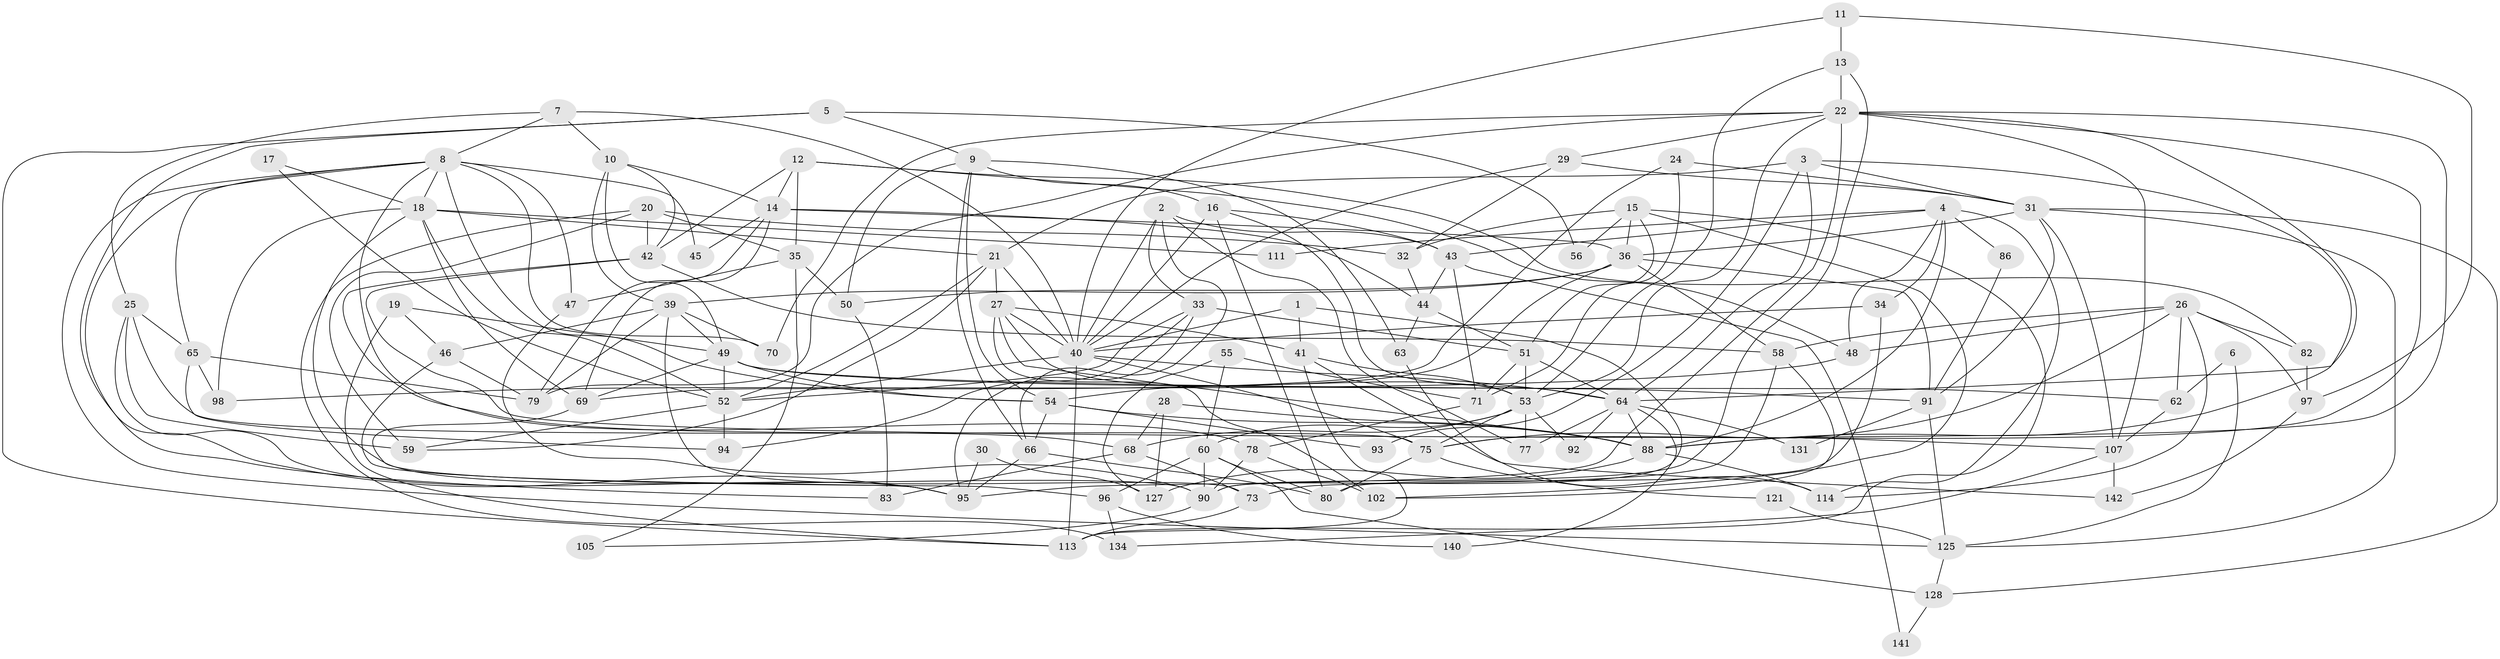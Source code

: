 // Generated by graph-tools (version 1.1) at 2025/24/03/03/25 07:24:04]
// undirected, 99 vertices, 238 edges
graph export_dot {
graph [start="1"]
  node [color=gray90,style=filled];
  1;
  2 [super="+38"];
  3;
  4 [super="+106"];
  5;
  6;
  7 [super="+132"];
  8 [super="+133"];
  9 [super="+67"];
  10;
  11;
  12 [super="+37"];
  13 [super="+109"];
  14 [super="+89"];
  15 [super="+23"];
  16 [super="+87"];
  17;
  18 [super="+84"];
  19 [super="+116"];
  20 [super="+120"];
  21;
  22 [super="+115"];
  24;
  25 [super="+57"];
  26 [super="+72"];
  27 [super="+108"];
  28;
  29;
  30;
  31 [super="+139"];
  32;
  33 [super="+100"];
  34;
  35;
  36 [super="+130"];
  39 [super="+103"];
  40 [super="+76"];
  41 [super="+123"];
  42 [super="+117"];
  43;
  44;
  45;
  46;
  47;
  48;
  49 [super="+124"];
  50;
  51 [super="+112"];
  52 [super="+85"];
  53 [super="+61"];
  54;
  55;
  56;
  58;
  59;
  60 [super="+74"];
  62 [super="+110"];
  63;
  64 [super="+81"];
  65;
  66;
  68 [super="+118"];
  69 [super="+119"];
  70;
  71;
  73;
  75 [super="+122"];
  77;
  78;
  79 [super="+129"];
  80 [super="+104"];
  82;
  83;
  86;
  88 [super="+138"];
  90 [super="+126"];
  91;
  92;
  93;
  94;
  95 [super="+101"];
  96 [super="+99"];
  97;
  98;
  102;
  105;
  107;
  111;
  113 [super="+135"];
  114;
  121;
  125 [super="+137"];
  127 [super="+136"];
  128;
  131;
  134;
  140;
  141;
  142;
  1 -- 40;
  1 -- 41;
  1 -- 90;
  2 -- 66;
  2 -- 40;
  2 -- 43;
  2 -- 77;
  2 -- 33;
  3 -- 64;
  3 -- 88;
  3 -- 21;
  3 -- 93;
  3 -- 31;
  4 -- 48;
  4 -- 43;
  4 -- 86;
  4 -- 114;
  4 -- 88;
  4 -- 34;
  4 -- 111;
  5 -- 56;
  5 -- 113;
  5 -- 9;
  5 -- 95;
  6 -- 62;
  6 -- 125;
  7 -- 10;
  7 -- 8;
  7 -- 40;
  7 -- 25;
  8 -- 70;
  8 -- 45;
  8 -- 47;
  8 -- 65;
  8 -- 78;
  8 -- 83;
  8 -- 54;
  8 -- 18;
  8 -- 125;
  9 -- 50;
  9 -- 16;
  9 -- 66;
  9 -- 54;
  9 -- 63;
  10 -- 14;
  10 -- 49;
  10 -- 39;
  10 -- 42;
  11 -- 97;
  11 -- 40;
  11 -- 13;
  12 -- 42;
  12 -- 48;
  12 -- 82;
  12 -- 35;
  12 -- 14;
  13 -- 90;
  13 -- 53;
  13 -- 22;
  14 -- 44;
  14 -- 45;
  14 -- 36;
  14 -- 79;
  14 -- 69;
  15 -- 113;
  15 -- 32;
  15 -- 51;
  15 -- 36;
  15 -- 102;
  15 -- 56;
  16 -- 43;
  16 -- 80;
  16 -- 40;
  16 -- 64;
  17 -- 52;
  17 -- 18;
  18 -- 69;
  18 -- 52;
  18 -- 98;
  18 -- 21;
  18 -- 111;
  18 -- 90;
  19 -- 49;
  19 -- 113;
  19 -- 46;
  20 -- 32;
  20 -- 59;
  20 -- 35;
  20 -- 42;
  20 -- 134;
  21 -- 40;
  21 -- 59;
  21 -- 27;
  21 -- 52;
  22 -- 88;
  22 -- 29;
  22 -- 79;
  22 -- 53;
  22 -- 70;
  22 -- 75;
  22 -- 107;
  22 -- 64;
  22 -- 95;
  24 -- 71;
  24 -- 69;
  24 -- 31;
  25 -- 75;
  25 -- 65;
  25 -- 59;
  25 -- 95;
  26 -- 62;
  26 -- 97;
  26 -- 48;
  26 -- 114;
  26 -- 82;
  26 -- 58;
  26 -- 75;
  27 -- 102;
  27 -- 41;
  27 -- 40;
  27 -- 53;
  27 -- 88;
  28 -- 68;
  28 -- 127;
  28 -- 88;
  29 -- 32;
  29 -- 31;
  29 -- 40;
  30 -- 95 [weight=2];
  30 -- 127;
  31 -- 91;
  31 -- 128;
  31 -- 107;
  31 -- 125;
  31 -- 36;
  32 -- 44;
  33 -- 51;
  33 -- 95;
  33 -- 52;
  33 -- 94;
  34 -- 80;
  34 -- 40;
  35 -- 47;
  35 -- 50;
  35 -- 105;
  36 -- 50;
  36 -- 54;
  36 -- 91;
  36 -- 58;
  36 -- 39;
  39 -- 49;
  39 -- 46;
  39 -- 73;
  39 -- 79;
  39 -- 70;
  40 -- 113;
  40 -- 64;
  40 -- 75;
  40 -- 52;
  41 -- 142;
  41 -- 113;
  41 -- 53;
  42 -- 58;
  42 -- 68;
  42 -- 107;
  43 -- 44;
  43 -- 71;
  43 -- 141;
  44 -- 63;
  44 -- 51;
  46 -- 95;
  46 -- 79;
  47 -- 90;
  48 -- 98;
  49 -- 91;
  49 -- 52;
  49 -- 54;
  49 -- 62;
  49 -- 69;
  50 -- 83;
  51 -- 71;
  51 -- 53;
  51 -- 64;
  52 -- 94;
  52 -- 59;
  53 -- 60;
  53 -- 68;
  53 -- 75;
  53 -- 77;
  53 -- 92;
  54 -- 66;
  54 -- 93;
  54 -- 88;
  55 -- 71;
  55 -- 60;
  55 -- 127;
  58 -- 73;
  58 -- 102;
  60 -- 128;
  60 -- 96;
  60 -- 80;
  60 -- 90;
  62 -- 107;
  63 -- 114;
  64 -- 131;
  64 -- 88;
  64 -- 140;
  64 -- 77;
  64 -- 92;
  65 -- 94;
  65 -- 98;
  65 -- 79;
  66 -- 80;
  66 -- 95;
  68 -- 73;
  68 -- 83;
  69 -- 96;
  71 -- 78;
  73 -- 113;
  75 -- 80;
  75 -- 121;
  78 -- 102;
  78 -- 90;
  82 -- 97;
  86 -- 91;
  88 -- 127;
  88 -- 114;
  90 -- 105;
  91 -- 125;
  91 -- 131;
  96 -- 140;
  96 -- 134;
  97 -- 142;
  107 -- 134;
  107 -- 142;
  121 -- 125;
  125 -- 128;
  128 -- 141;
}
